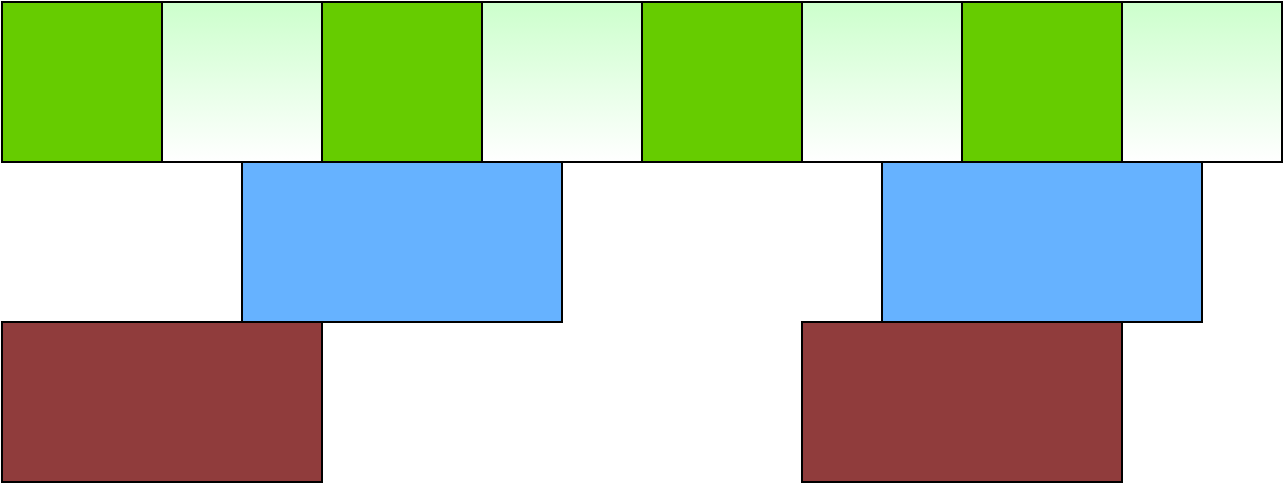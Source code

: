 <mxfile version="12.7.2" type="device"><diagram id="PBchdyutVL4oMOvttvyV" name="Page-1"><mxGraphModel dx="1038" dy="571" grid="1" gridSize="10" guides="1" tooltips="1" connect="1" arrows="1" fold="1" page="1" pageScale="1" pageWidth="850" pageHeight="1100" math="0" shadow="0"><root><mxCell id="0"/><mxCell id="1" parent="0"/><mxCell id="aqTSReWwlO7YjxkTs3Mr-8" value="" style="rounded=0;whiteSpace=wrap;html=1;fillColor=#66CC00;" vertex="1" parent="1"><mxGeometry x="80" y="120" width="80" height="80" as="geometry"/></mxCell><mxCell id="aqTSReWwlO7YjxkTs3Mr-9" value="" style="rounded=0;whiteSpace=wrap;html=1;fillColor=#CCFFCC;gradientColor=#ffffff;" vertex="1" parent="1"><mxGeometry x="160" y="120" width="80" height="80" as="geometry"/></mxCell><mxCell id="aqTSReWwlO7YjxkTs3Mr-10" value="" style="rounded=0;whiteSpace=wrap;html=1;fillColor=#66B2FF;gradientColor=none;gradientDirection=north;" vertex="1" parent="1"><mxGeometry x="200" y="200" width="160" height="80" as="geometry"/></mxCell><mxCell id="aqTSReWwlO7YjxkTs3Mr-11" value="" style="rounded=0;whiteSpace=wrap;html=1;fillColor=#903c3c;gradientColor=none;gradientDirection=north;" vertex="1" parent="1"><mxGeometry x="80" y="280" width="160" height="80" as="geometry"/></mxCell><mxCell id="aqTSReWwlO7YjxkTs3Mr-12" value="" style="rounded=0;whiteSpace=wrap;html=1;fillColor=#66CC00;" vertex="1" parent="1"><mxGeometry x="240" y="120" width="80" height="80" as="geometry"/></mxCell><mxCell id="aqTSReWwlO7YjxkTs3Mr-13" value="" style="rounded=0;whiteSpace=wrap;html=1;fillColor=#CCFFCC;gradientColor=#ffffff;" vertex="1" parent="1"><mxGeometry x="320" y="120" width="80" height="80" as="geometry"/></mxCell><mxCell id="aqTSReWwlO7YjxkTs3Mr-14" value="" style="rounded=0;whiteSpace=wrap;html=1;fillColor=#66CC00;" vertex="1" parent="1"><mxGeometry x="400" y="120" width="80" height="80" as="geometry"/></mxCell><mxCell id="aqTSReWwlO7YjxkTs3Mr-15" value="" style="rounded=0;whiteSpace=wrap;html=1;fillColor=#CCFFCC;gradientColor=#ffffff;" vertex="1" parent="1"><mxGeometry x="480" y="120" width="80" height="80" as="geometry"/></mxCell><mxCell id="aqTSReWwlO7YjxkTs3Mr-16" value="" style="rounded=0;whiteSpace=wrap;html=1;fillColor=#66B2FF;gradientColor=none;gradientDirection=north;" vertex="1" parent="1"><mxGeometry x="520" y="200" width="160" height="80" as="geometry"/></mxCell><mxCell id="aqTSReWwlO7YjxkTs3Mr-17" value="" style="rounded=0;whiteSpace=wrap;html=1;fillColor=#903c3c;gradientColor=none;gradientDirection=north;" vertex="1" parent="1"><mxGeometry x="480" y="280" width="160" height="80" as="geometry"/></mxCell><mxCell id="aqTSReWwlO7YjxkTs3Mr-18" value="" style="rounded=0;whiteSpace=wrap;html=1;fillColor=#66CC00;" vertex="1" parent="1"><mxGeometry x="560" y="120" width="80" height="80" as="geometry"/></mxCell><mxCell id="aqTSReWwlO7YjxkTs3Mr-19" value="" style="rounded=0;whiteSpace=wrap;html=1;fillColor=#CCFFCC;gradientColor=#ffffff;" vertex="1" parent="1"><mxGeometry x="640" y="120" width="80" height="80" as="geometry"/></mxCell></root></mxGraphModel></diagram></mxfile>
